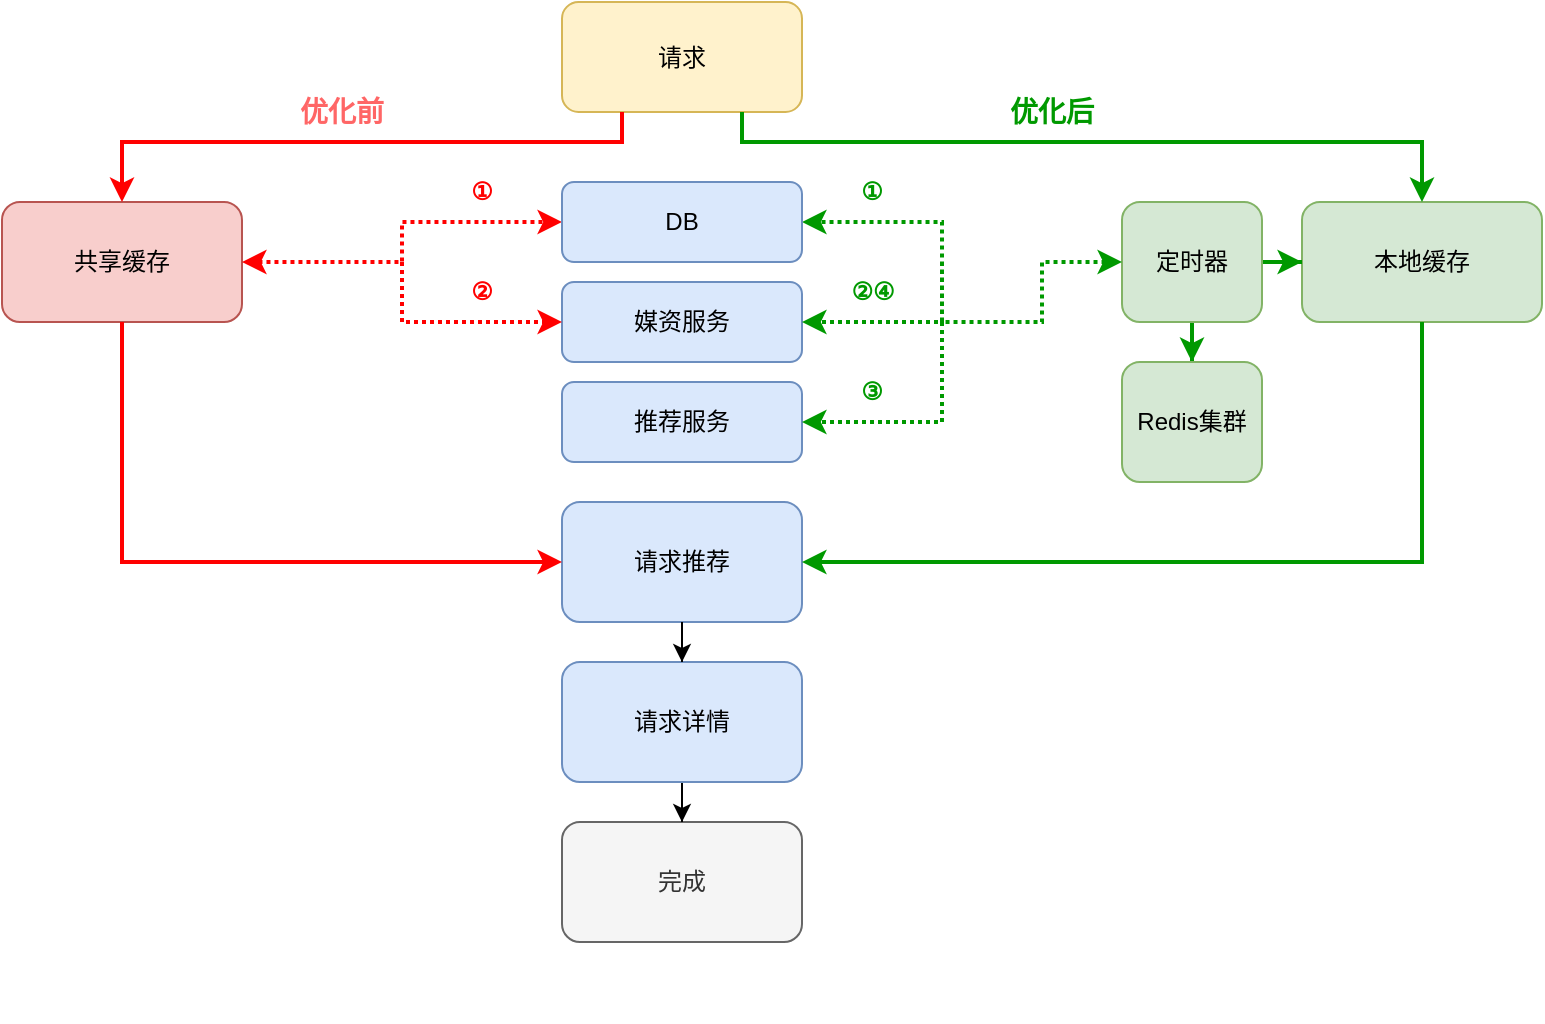 <mxfile version="20.6.2" type="github">
  <diagram id="reFP6C4L555bnypwzXP4" name="第 1 页">
    <mxGraphModel dx="862" dy="-693" grid="1" gridSize="10" guides="1" tooltips="1" connect="1" arrows="1" fold="1" page="1" pageScale="1" pageWidth="827" pageHeight="1169" math="0" shadow="0">
      <root>
        <mxCell id="0" />
        <mxCell id="1" parent="0" />
        <mxCell id="zYq9X8G2UtDYo9-ewB3V-162" value="请求" style="rounded=1;whiteSpace=wrap;html=1;fontSize=12;fillColor=#fff2cc;strokeColor=#d6b656;" vertex="1" parent="1">
          <mxGeometry x="320" y="1310" width="120" height="55" as="geometry" />
        </mxCell>
        <mxCell id="zYq9X8G2UtDYo9-ewB3V-163" value="共享缓存" style="rounded=1;whiteSpace=wrap;html=1;fontSize=12;fillColor=#f8cecc;strokeColor=#b85450;" vertex="1" parent="1">
          <mxGeometry x="40" y="1410" width="120" height="60" as="geometry" />
        </mxCell>
        <mxCell id="zYq9X8G2UtDYo9-ewB3V-164" value="本地缓存" style="rounded=1;whiteSpace=wrap;html=1;fontSize=12;fillColor=#d5e8d4;strokeColor=#82b366;" vertex="1" parent="1">
          <mxGeometry x="690" y="1410" width="120" height="60" as="geometry" />
        </mxCell>
        <mxCell id="zYq9X8G2UtDYo9-ewB3V-188" value="" style="edgeStyle=orthogonalEdgeStyle;rounded=0;orthogonalLoop=1;jettySize=auto;html=1;strokeColor=#009900;strokeWidth=2;fontSize=12;endArrow=classic;endFill=1;" edge="1" parent="1" source="zYq9X8G2UtDYo9-ewB3V-165" target="zYq9X8G2UtDYo9-ewB3V-164">
          <mxGeometry relative="1" as="geometry" />
        </mxCell>
        <mxCell id="zYq9X8G2UtDYo9-ewB3V-199" value="" style="edgeStyle=orthogonalEdgeStyle;rounded=0;orthogonalLoop=1;jettySize=auto;html=1;strokeColor=#009900;strokeWidth=2;fontSize=12;endArrow=classic;endFill=1;" edge="1" parent="1" source="zYq9X8G2UtDYo9-ewB3V-165" target="zYq9X8G2UtDYo9-ewB3V-197">
          <mxGeometry relative="1" as="geometry" />
        </mxCell>
        <mxCell id="zYq9X8G2UtDYo9-ewB3V-165" value="定时器" style="rounded=1;whiteSpace=wrap;html=1;fontSize=12;fillColor=#d5e8d4;strokeColor=#82b366;" vertex="1" parent="1">
          <mxGeometry x="600" y="1410" width="70" height="60" as="geometry" />
        </mxCell>
        <mxCell id="zYq9X8G2UtDYo9-ewB3V-176" value="" style="group" vertex="1" connectable="0" parent="1">
          <mxGeometry x="320" y="1560" width="120" height="260" as="geometry" />
        </mxCell>
        <mxCell id="zYq9X8G2UtDYo9-ewB3V-177" value="请求推荐" style="rounded=1;whiteSpace=wrap;html=1;fontSize=12;fillColor=#dae8fc;strokeColor=#6c8ebf;" vertex="1" parent="zYq9X8G2UtDYo9-ewB3V-176">
          <mxGeometry width="120" height="60" as="geometry" />
        </mxCell>
        <mxCell id="zYq9X8G2UtDYo9-ewB3V-178" value="完成" style="rounded=1;whiteSpace=wrap;html=1;fontSize=12;fillColor=#f5f5f5;fontColor=#333333;strokeColor=#666666;" vertex="1" parent="zYq9X8G2UtDYo9-ewB3V-176">
          <mxGeometry y="160" width="120" height="60" as="geometry" />
        </mxCell>
        <mxCell id="zYq9X8G2UtDYo9-ewB3V-179" value="" style="edgeStyle=orthogonalEdgeStyle;rounded=0;orthogonalLoop=1;jettySize=auto;html=1;fontSize=12;" edge="1" parent="zYq9X8G2UtDYo9-ewB3V-176" source="zYq9X8G2UtDYo9-ewB3V-180" target="zYq9X8G2UtDYo9-ewB3V-178">
          <mxGeometry relative="1" as="geometry" />
        </mxCell>
        <mxCell id="zYq9X8G2UtDYo9-ewB3V-180" value="请求详情" style="rounded=1;whiteSpace=wrap;html=1;fontSize=12;fillColor=#dae8fc;strokeColor=#6c8ebf;" vertex="1" parent="zYq9X8G2UtDYo9-ewB3V-176">
          <mxGeometry y="80" width="120" height="60" as="geometry" />
        </mxCell>
        <mxCell id="zYq9X8G2UtDYo9-ewB3V-181" value="" style="edgeStyle=orthogonalEdgeStyle;rounded=0;orthogonalLoop=1;jettySize=auto;html=1;fontSize=12;" edge="1" parent="zYq9X8G2UtDYo9-ewB3V-176" source="zYq9X8G2UtDYo9-ewB3V-177" target="zYq9X8G2UtDYo9-ewB3V-180">
          <mxGeometry relative="1" as="geometry" />
        </mxCell>
        <mxCell id="zYq9X8G2UtDYo9-ewB3V-185" value="" style="endArrow=classic;html=1;rounded=0;fontSize=12;exitX=0.25;exitY=1;exitDx=0;exitDy=0;entryX=0.5;entryY=0;entryDx=0;entryDy=0;strokeColor=#FF0000;strokeWidth=2;endFill=1;" edge="1" parent="1" source="zYq9X8G2UtDYo9-ewB3V-162" target="zYq9X8G2UtDYo9-ewB3V-163">
          <mxGeometry width="50" height="50" relative="1" as="geometry">
            <mxPoint x="330" y="1500" as="sourcePoint" />
            <mxPoint x="380" y="1450" as="targetPoint" />
            <Array as="points">
              <mxPoint x="350" y="1380" />
              <mxPoint x="100" y="1380" />
            </Array>
          </mxGeometry>
        </mxCell>
        <mxCell id="zYq9X8G2UtDYo9-ewB3V-187" value="" style="endArrow=classic;html=1;rounded=0;strokeColor=#009900;strokeWidth=2;fontSize=12;exitX=0.75;exitY=1;exitDx=0;exitDy=0;entryX=0.5;entryY=0;entryDx=0;entryDy=0;" edge="1" parent="1" source="zYq9X8G2UtDYo9-ewB3V-162" target="zYq9X8G2UtDYo9-ewB3V-164">
          <mxGeometry width="50" height="50" relative="1" as="geometry">
            <mxPoint x="330" y="1500" as="sourcePoint" />
            <mxPoint x="380" y="1450" as="targetPoint" />
            <Array as="points">
              <mxPoint x="410" y="1380" />
              <mxPoint x="750" y="1380" />
            </Array>
          </mxGeometry>
        </mxCell>
        <mxCell id="zYq9X8G2UtDYo9-ewB3V-189" value="" style="endArrow=classic;html=1;rounded=0;strokeColor=#FF0000;strokeWidth=2;fontSize=12;exitX=1;exitY=0.5;exitDx=0;exitDy=0;dashed=1;entryX=0;entryY=0.5;entryDx=0;entryDy=0;dashPattern=1 1;startArrow=classic;startFill=1;" edge="1" parent="1" source="zYq9X8G2UtDYo9-ewB3V-163" target="zYq9X8G2UtDYo9-ewB3V-166">
          <mxGeometry width="50" height="50" relative="1" as="geometry">
            <mxPoint x="400" y="1510" as="sourcePoint" />
            <mxPoint x="311.4" y="1434.96" as="targetPoint" />
            <Array as="points">
              <mxPoint x="240" y="1440" />
              <mxPoint x="240" y="1420" />
            </Array>
          </mxGeometry>
        </mxCell>
        <mxCell id="zYq9X8G2UtDYo9-ewB3V-192" value="" style="endArrow=classic;html=1;rounded=0;dashed=1;strokeColor=#009900;strokeWidth=2;fontSize=12;exitX=0;exitY=0.5;exitDx=0;exitDy=0;entryX=1;entryY=0.5;entryDx=0;entryDy=0;dashPattern=1 1;startArrow=classic;startFill=1;" edge="1" parent="1" source="zYq9X8G2UtDYo9-ewB3V-165" target="zYq9X8G2UtDYo9-ewB3V-166">
          <mxGeometry width="50" height="50" relative="1" as="geometry">
            <mxPoint x="400" y="1510" as="sourcePoint" />
            <mxPoint x="450.14" y="1434.32" as="targetPoint" />
            <Array as="points">
              <mxPoint x="560" y="1440" />
              <mxPoint x="560" y="1470" />
              <mxPoint x="510" y="1470" />
              <mxPoint x="510" y="1420" />
            </Array>
          </mxGeometry>
        </mxCell>
        <mxCell id="zYq9X8G2UtDYo9-ewB3V-194" value="" style="endArrow=classic;html=1;rounded=0;strokeColor=#009900;strokeWidth=2;fontSize=12;exitX=0.5;exitY=1;exitDx=0;exitDy=0;entryX=1;entryY=0.5;entryDx=0;entryDy=0;" edge="1" parent="1" source="zYq9X8G2UtDYo9-ewB3V-164" target="zYq9X8G2UtDYo9-ewB3V-177">
          <mxGeometry width="50" height="50" relative="1" as="geometry">
            <mxPoint x="400" y="1590" as="sourcePoint" />
            <mxPoint x="450" y="1540" as="targetPoint" />
            <Array as="points">
              <mxPoint x="750" y="1590" />
            </Array>
          </mxGeometry>
        </mxCell>
        <mxCell id="zYq9X8G2UtDYo9-ewB3V-196" value="" style="endArrow=classic;html=1;rounded=0;strokeColor=#FF0000;strokeWidth=2;fontSize=12;exitX=0.5;exitY=1;exitDx=0;exitDy=0;entryX=0;entryY=0.5;entryDx=0;entryDy=0;" edge="1" parent="1" source="zYq9X8G2UtDYo9-ewB3V-163" target="zYq9X8G2UtDYo9-ewB3V-177">
          <mxGeometry width="50" height="50" relative="1" as="geometry">
            <mxPoint x="400" y="1510" as="sourcePoint" />
            <mxPoint x="250" y="1580" as="targetPoint" />
            <Array as="points">
              <mxPoint x="100" y="1590" />
            </Array>
          </mxGeometry>
        </mxCell>
        <mxCell id="zYq9X8G2UtDYo9-ewB3V-197" value="Redis集群" style="rounded=1;whiteSpace=wrap;html=1;fontSize=12;fillColor=#d5e8d4;strokeColor=#82b366;" vertex="1" parent="1">
          <mxGeometry x="600" y="1490" width="70" height="60" as="geometry" />
        </mxCell>
        <mxCell id="zYq9X8G2UtDYo9-ewB3V-200" value="优化前" style="text;html=1;strokeColor=none;fillColor=none;align=center;verticalAlign=middle;whiteSpace=wrap;rounded=0;dashed=1;fontSize=14;fontColor=#FF6666;fontStyle=1" vertex="1" parent="1">
          <mxGeometry x="180" y="1350" width="60" height="30" as="geometry" />
        </mxCell>
        <mxCell id="zYq9X8G2UtDYo9-ewB3V-201" value="优化后" style="text;html=1;strokeColor=none;fillColor=none;align=center;verticalAlign=middle;whiteSpace=wrap;rounded=0;dashed=1;fontSize=14;fontColor=#009900;fontStyle=1" vertex="1" parent="1">
          <mxGeometry x="535" y="1350" width="60" height="30" as="geometry" />
        </mxCell>
        <mxCell id="zYq9X8G2UtDYo9-ewB3V-168" value="媒资服务" style="rounded=1;whiteSpace=wrap;html=1;fontSize=12;fillColor=#dae8fc;strokeColor=#6c8ebf;" vertex="1" parent="1">
          <mxGeometry x="320" y="1450" width="120" height="40" as="geometry" />
        </mxCell>
        <mxCell id="zYq9X8G2UtDYo9-ewB3V-166" value="DB" style="rounded=1;whiteSpace=wrap;html=1;fontSize=12;fillColor=#dae8fc;strokeColor=#6c8ebf;" vertex="1" parent="1">
          <mxGeometry x="320" y="1400" width="120" height="40" as="geometry" />
        </mxCell>
        <mxCell id="zYq9X8G2UtDYo9-ewB3V-167" value="推荐服务" style="rounded=1;whiteSpace=wrap;html=1;fontSize=12;fillColor=#dae8fc;strokeColor=#6c8ebf;" vertex="1" parent="1">
          <mxGeometry x="320" y="1500" width="120" height="40" as="geometry" />
        </mxCell>
        <mxCell id="zYq9X8G2UtDYo9-ewB3V-202" value="" style="endArrow=classic;html=1;rounded=0;dashed=1;dashPattern=1 1;strokeColor=#FF0000;strokeWidth=2;fontSize=12;fontColor=#FFFFFF;entryX=0;entryY=0.5;entryDx=0;entryDy=0;" edge="1" parent="1" target="zYq9X8G2UtDYo9-ewB3V-168">
          <mxGeometry width="50" height="50" relative="1" as="geometry">
            <mxPoint x="240" y="1440" as="sourcePoint" />
            <mxPoint x="450" y="1460" as="targetPoint" />
            <Array as="points">
              <mxPoint x="240" y="1470" />
            </Array>
          </mxGeometry>
        </mxCell>
        <mxCell id="zYq9X8G2UtDYo9-ewB3V-203" value="" style="endArrow=classic;html=1;rounded=0;dashed=1;dashPattern=1 1;strokeColor=#009900;strokeWidth=2;fontSize=12;fontColor=#FFFFFF;" edge="1" parent="1">
          <mxGeometry width="50" height="50" relative="1" as="geometry">
            <mxPoint x="510" y="1440" as="sourcePoint" />
            <mxPoint x="440" y="1470" as="targetPoint" />
            <Array as="points">
              <mxPoint x="510" y="1470" />
            </Array>
          </mxGeometry>
        </mxCell>
        <mxCell id="zYq9X8G2UtDYo9-ewB3V-204" value="" style="endArrow=classic;html=1;rounded=0;dashed=1;dashPattern=1 1;strokeColor=#009900;strokeWidth=2;fontSize=12;fontColor=#FFFFFF;entryX=1;entryY=0.5;entryDx=0;entryDy=0;" edge="1" parent="1" target="zYq9X8G2UtDYo9-ewB3V-167">
          <mxGeometry width="50" height="50" relative="1" as="geometry">
            <mxPoint x="510" y="1470" as="sourcePoint" />
            <mxPoint x="450" y="1460" as="targetPoint" />
            <Array as="points">
              <mxPoint x="510" y="1520" />
            </Array>
          </mxGeometry>
        </mxCell>
        <mxCell id="zYq9X8G2UtDYo9-ewB3V-205" value="①" style="text;html=1;strokeColor=none;fillColor=none;align=center;verticalAlign=middle;whiteSpace=wrap;rounded=0;dashed=1;fontSize=12;fontColor=#FF0000;fontStyle=1" vertex="1" parent="1">
          <mxGeometry x="250" y="1390" width="60" height="30" as="geometry" />
        </mxCell>
        <mxCell id="zYq9X8G2UtDYo9-ewB3V-206" value="②" style="text;html=1;strokeColor=none;fillColor=none;align=center;verticalAlign=middle;whiteSpace=wrap;rounded=0;dashed=1;fontSize=12;fontColor=#FF0000;fontStyle=1" vertex="1" parent="1">
          <mxGeometry x="250" y="1440" width="60" height="30" as="geometry" />
        </mxCell>
        <mxCell id="zYq9X8G2UtDYo9-ewB3V-207" value="①" style="text;html=1;strokeColor=none;fillColor=none;align=center;verticalAlign=middle;whiteSpace=wrap;rounded=0;dashed=1;fontSize=12;fontColor=#009900;fontStyle=1" vertex="1" parent="1">
          <mxGeometry x="445" y="1390" width="60" height="30" as="geometry" />
        </mxCell>
        <mxCell id="zYq9X8G2UtDYo9-ewB3V-208" value="②④" style="text;html=1;strokeColor=none;fillColor=none;align=center;verticalAlign=middle;whiteSpace=wrap;rounded=0;dashed=1;fontSize=12;fontColor=#009900;fontStyle=1" vertex="1" parent="1">
          <mxGeometry x="452.5" y="1440" width="45" height="30" as="geometry" />
        </mxCell>
        <mxCell id="zYq9X8G2UtDYo9-ewB3V-209" value="③" style="text;html=1;strokeColor=none;fillColor=none;align=center;verticalAlign=middle;whiteSpace=wrap;rounded=0;dashed=1;fontSize=12;fontColor=#009900;fontStyle=1" vertex="1" parent="1">
          <mxGeometry x="445" y="1490" width="60" height="30" as="geometry" />
        </mxCell>
      </root>
    </mxGraphModel>
  </diagram>
</mxfile>
